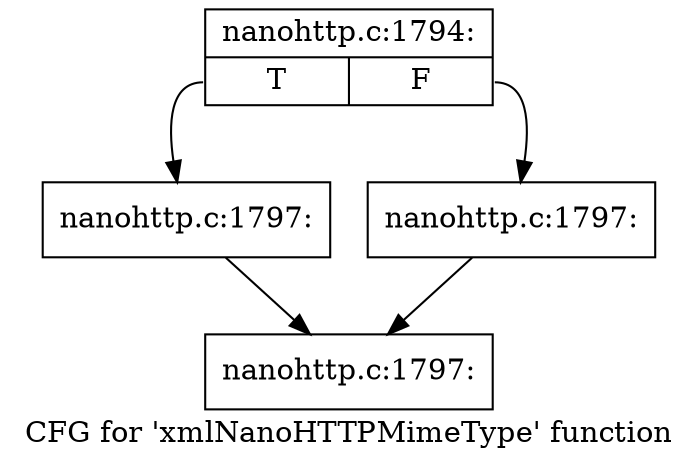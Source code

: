 digraph "CFG for 'xmlNanoHTTPMimeType' function" {
	label="CFG for 'xmlNanoHTTPMimeType' function";

	Node0x4437f80 [shape=record,label="{nanohttp.c:1794:|{<s0>T|<s1>F}}"];
	Node0x4437f80:s0 -> Node0x4409610;
	Node0x4437f80:s1 -> Node0x4409660;
	Node0x4409610 [shape=record,label="{nanohttp.c:1797:}"];
	Node0x4409610 -> Node0x44096b0;
	Node0x4409660 [shape=record,label="{nanohttp.c:1797:}"];
	Node0x4409660 -> Node0x44096b0;
	Node0x44096b0 [shape=record,label="{nanohttp.c:1797:}"];
}
